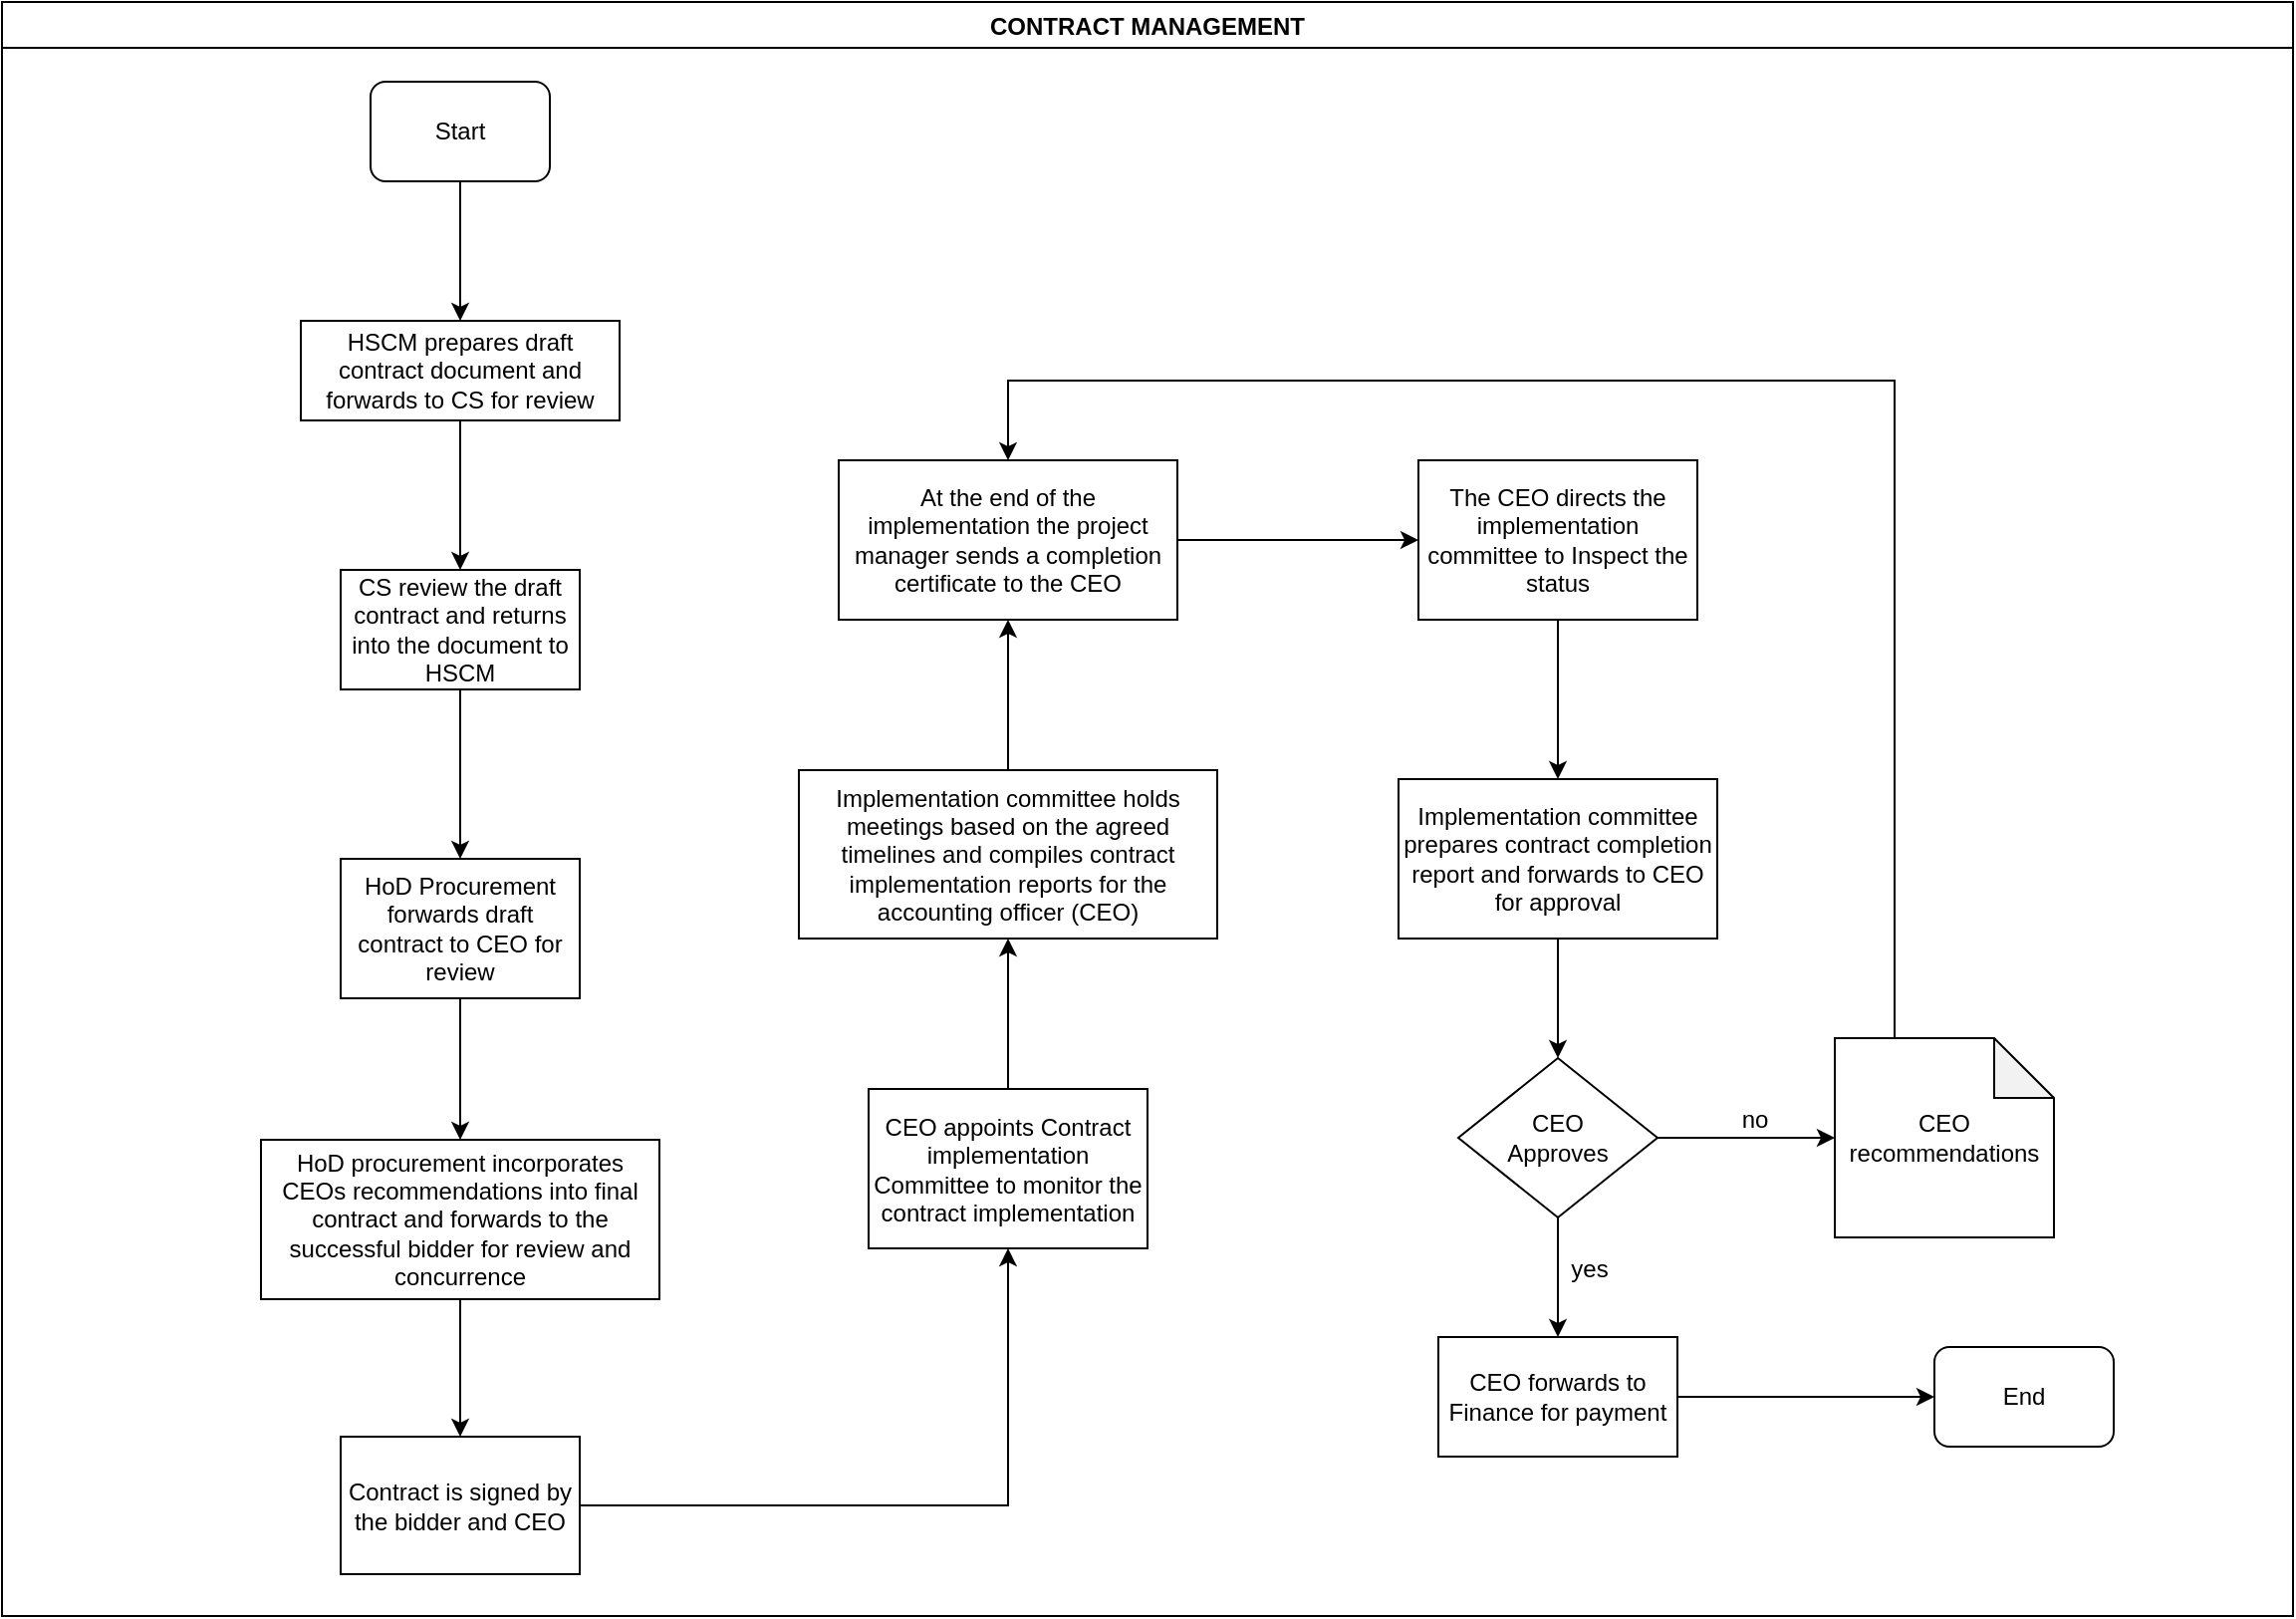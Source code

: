 <mxfile version="14.0.0" type="github">
  <diagram id="j9NaWDG-PyvncAnLxbCq" name="Page-1">
    <mxGraphModel dx="1038" dy="547" grid="1" gridSize="10" guides="1" tooltips="1" connect="1" arrows="1" fold="1" page="1" pageScale="1" pageWidth="1169" pageHeight="827" math="0" shadow="0">
      <root>
        <mxCell id="0" />
        <mxCell id="1" parent="0" />
        <mxCell id="UBPsL0NpM_ScLO13zL5S-83" value="CONTRACT MANAGEMENT" style="swimlane;" vertex="1" parent="1">
          <mxGeometry x="10" y="10" width="1150" height="810" as="geometry" />
        </mxCell>
        <mxCell id="UBPsL0NpM_ScLO13zL5S-84" value="Start" style="rounded=1;whiteSpace=wrap;html=1;" vertex="1" parent="UBPsL0NpM_ScLO13zL5S-83">
          <mxGeometry x="185" y="40" width="90" height="50" as="geometry" />
        </mxCell>
        <mxCell id="UBPsL0NpM_ScLO13zL5S-85" value="HSCM prepares draft contract document and forwards to CS for review" style="rounded=0;whiteSpace=wrap;html=1;" vertex="1" parent="UBPsL0NpM_ScLO13zL5S-83">
          <mxGeometry x="150" y="160" width="160" height="50" as="geometry" />
        </mxCell>
        <mxCell id="UBPsL0NpM_ScLO13zL5S-86" value="" style="edgeStyle=orthogonalEdgeStyle;rounded=0;orthogonalLoop=1;jettySize=auto;html=1;" edge="1" parent="UBPsL0NpM_ScLO13zL5S-83" source="UBPsL0NpM_ScLO13zL5S-84" target="UBPsL0NpM_ScLO13zL5S-85">
          <mxGeometry relative="1" as="geometry">
            <mxPoint x="230" y="165" as="targetPoint" />
          </mxGeometry>
        </mxCell>
        <mxCell id="UBPsL0NpM_ScLO13zL5S-87" value="HoD Procurement forwards draft contract to CEO for review" style="whiteSpace=wrap;html=1;rounded=0;" vertex="1" parent="UBPsL0NpM_ScLO13zL5S-83">
          <mxGeometry x="170" y="430" width="120" height="70" as="geometry" />
        </mxCell>
        <mxCell id="UBPsL0NpM_ScLO13zL5S-89" value="HoD procurement incorporates CEOs recommendations into final contract and forwards to the successful bidder for review and concurrence" style="whiteSpace=wrap;html=1;rounded=0;" vertex="1" parent="UBPsL0NpM_ScLO13zL5S-83">
          <mxGeometry x="130" y="571" width="200" height="80" as="geometry" />
        </mxCell>
        <mxCell id="UBPsL0NpM_ScLO13zL5S-90" value="" style="edgeStyle=orthogonalEdgeStyle;rounded=0;orthogonalLoop=1;jettySize=auto;html=1;" edge="1" parent="UBPsL0NpM_ScLO13zL5S-83" source="UBPsL0NpM_ScLO13zL5S-87" target="UBPsL0NpM_ScLO13zL5S-89">
          <mxGeometry relative="1" as="geometry" />
        </mxCell>
        <mxCell id="UBPsL0NpM_ScLO13zL5S-91" value="Contract is signed by the bidder and CEO" style="whiteSpace=wrap;html=1;rounded=0;" vertex="1" parent="UBPsL0NpM_ScLO13zL5S-83">
          <mxGeometry x="170" y="720" width="120" height="69" as="geometry" />
        </mxCell>
        <mxCell id="UBPsL0NpM_ScLO13zL5S-92" value="" style="edgeStyle=orthogonalEdgeStyle;rounded=0;orthogonalLoop=1;jettySize=auto;html=1;" edge="1" parent="UBPsL0NpM_ScLO13zL5S-83" source="UBPsL0NpM_ScLO13zL5S-89" target="UBPsL0NpM_ScLO13zL5S-91">
          <mxGeometry relative="1" as="geometry" />
        </mxCell>
        <mxCell id="UBPsL0NpM_ScLO13zL5S-93" value="CEO appoints Contract implementation Committee to monitor the contract implementation" style="whiteSpace=wrap;html=1;rounded=0;" vertex="1" parent="UBPsL0NpM_ScLO13zL5S-83">
          <mxGeometry x="435" y="545.5" width="140" height="80" as="geometry" />
        </mxCell>
        <mxCell id="UBPsL0NpM_ScLO13zL5S-94" value="" style="edgeStyle=orthogonalEdgeStyle;rounded=0;orthogonalLoop=1;jettySize=auto;html=1;" edge="1" parent="UBPsL0NpM_ScLO13zL5S-83" source="UBPsL0NpM_ScLO13zL5S-91" target="UBPsL0NpM_ScLO13zL5S-93">
          <mxGeometry relative="1" as="geometry" />
        </mxCell>
        <mxCell id="UBPsL0NpM_ScLO13zL5S-95" value="&lt;div&gt;CEO&lt;/div&gt;&lt;div&gt;Approves&lt;/div&gt;" style="rhombus;whiteSpace=wrap;html=1;rounded=0;" vertex="1" parent="UBPsL0NpM_ScLO13zL5S-83">
          <mxGeometry x="731" y="530" width="100" height="80" as="geometry" />
        </mxCell>
        <mxCell id="UBPsL0NpM_ScLO13zL5S-96" value="CEO forwards to Finance for payment" style="whiteSpace=wrap;html=1;rounded=0;" vertex="1" parent="UBPsL0NpM_ScLO13zL5S-83">
          <mxGeometry x="721" y="670" width="120" height="60" as="geometry" />
        </mxCell>
        <mxCell id="UBPsL0NpM_ScLO13zL5S-97" value="" style="edgeStyle=orthogonalEdgeStyle;rounded=0;orthogonalLoop=1;jettySize=auto;html=1;" edge="1" parent="UBPsL0NpM_ScLO13zL5S-83" source="UBPsL0NpM_ScLO13zL5S-95" target="UBPsL0NpM_ScLO13zL5S-96">
          <mxGeometry relative="1" as="geometry" />
        </mxCell>
        <mxCell id="UBPsL0NpM_ScLO13zL5S-98" value="yes" style="text;html=1;strokeColor=none;fillColor=none;align=center;verticalAlign=middle;whiteSpace=wrap;rounded=0;" vertex="1" parent="UBPsL0NpM_ScLO13zL5S-83">
          <mxGeometry x="777" y="625.5" width="40" height="20" as="geometry" />
        </mxCell>
        <mxCell id="UBPsL0NpM_ScLO13zL5S-99" value="no" style="text;html=1;strokeColor=none;fillColor=none;align=center;verticalAlign=middle;whiteSpace=wrap;rounded=0;" vertex="1" parent="UBPsL0NpM_ScLO13zL5S-83">
          <mxGeometry x="860" y="551" width="40" height="20" as="geometry" />
        </mxCell>
        <mxCell id="UBPsL0NpM_ScLO13zL5S-100" value="CEO recommendations " style="shape=note;whiteSpace=wrap;html=1;backgroundOutline=1;darkOpacity=0.05;" vertex="1" parent="UBPsL0NpM_ScLO13zL5S-83">
          <mxGeometry x="920" y="520" width="110" height="100" as="geometry" />
        </mxCell>
        <mxCell id="UBPsL0NpM_ScLO13zL5S-101" value="" style="edgeStyle=orthogonalEdgeStyle;rounded=0;orthogonalLoop=1;jettySize=auto;html=1;entryX=0;entryY=0.5;entryDx=0;entryDy=0;entryPerimeter=0;" edge="1" parent="UBPsL0NpM_ScLO13zL5S-83" source="UBPsL0NpM_ScLO13zL5S-95" target="UBPsL0NpM_ScLO13zL5S-100">
          <mxGeometry relative="1" as="geometry">
            <mxPoint x="911" y="570" as="targetPoint" />
          </mxGeometry>
        </mxCell>
        <mxCell id="UBPsL0NpM_ScLO13zL5S-102" value="End" style="rounded=1;whiteSpace=wrap;html=1;" vertex="1" parent="UBPsL0NpM_ScLO13zL5S-83">
          <mxGeometry x="970" y="675" width="90" height="50" as="geometry" />
        </mxCell>
        <mxCell id="UBPsL0NpM_ScLO13zL5S-103" value="" style="edgeStyle=orthogonalEdgeStyle;rounded=0;orthogonalLoop=1;jettySize=auto;html=1;entryX=0;entryY=0.5;entryDx=0;entryDy=0;" edge="1" parent="UBPsL0NpM_ScLO13zL5S-83" source="UBPsL0NpM_ScLO13zL5S-96" target="UBPsL0NpM_ScLO13zL5S-102">
          <mxGeometry relative="1" as="geometry">
            <mxPoint x="921" y="700" as="targetPoint" />
          </mxGeometry>
        </mxCell>
        <mxCell id="UBPsL0NpM_ScLO13zL5S-104" value="" style="edgeStyle=orthogonalEdgeStyle;rounded=0;orthogonalLoop=1;jettySize=auto;html=1;" edge="1" parent="1" source="UBPsL0NpM_ScLO13zL5S-105" target="UBPsL0NpM_ScLO13zL5S-108">
          <mxGeometry relative="1" as="geometry" />
        </mxCell>
        <mxCell id="UBPsL0NpM_ScLO13zL5S-105" value="Implementation committee holds meetings based on the agreed timelines and compiles contract implementation reports for the accounting officer (CEO)" style="whiteSpace=wrap;html=1;rounded=0;" vertex="1" parent="1">
          <mxGeometry x="410" y="395.5" width="210" height="84.5" as="geometry" />
        </mxCell>
        <mxCell id="UBPsL0NpM_ScLO13zL5S-106" value="" style="edgeStyle=orthogonalEdgeStyle;rounded=0;orthogonalLoop=1;jettySize=auto;html=1;" edge="1" parent="1" source="UBPsL0NpM_ScLO13zL5S-93" target="UBPsL0NpM_ScLO13zL5S-105">
          <mxGeometry relative="1" as="geometry" />
        </mxCell>
        <mxCell id="UBPsL0NpM_ScLO13zL5S-107" value="" style="edgeStyle=orthogonalEdgeStyle;rounded=0;orthogonalLoop=1;jettySize=auto;html=1;" edge="1" parent="1" source="UBPsL0NpM_ScLO13zL5S-108" target="UBPsL0NpM_ScLO13zL5S-110">
          <mxGeometry relative="1" as="geometry" />
        </mxCell>
        <mxCell id="UBPsL0NpM_ScLO13zL5S-108" value="At the end of the implementation the project manager sends a completion certificate to the CEO" style="whiteSpace=wrap;html=1;rounded=0;" vertex="1" parent="1">
          <mxGeometry x="430" y="240" width="170" height="80" as="geometry" />
        </mxCell>
        <mxCell id="UBPsL0NpM_ScLO13zL5S-109" value="" style="edgeStyle=orthogonalEdgeStyle;rounded=0;orthogonalLoop=1;jettySize=auto;html=1;" edge="1" parent="1" source="UBPsL0NpM_ScLO13zL5S-110" target="UBPsL0NpM_ScLO13zL5S-112">
          <mxGeometry relative="1" as="geometry" />
        </mxCell>
        <mxCell id="UBPsL0NpM_ScLO13zL5S-110" value="The CEO directs the implementation committee to Inspect the status" style="whiteSpace=wrap;html=1;rounded=0;" vertex="1" parent="1">
          <mxGeometry x="721" y="240" width="140" height="80" as="geometry" />
        </mxCell>
        <mxCell id="UBPsL0NpM_ScLO13zL5S-111" value="" style="edgeStyle=orthogonalEdgeStyle;rounded=0;orthogonalLoop=1;jettySize=auto;html=1;" edge="1" parent="1" source="UBPsL0NpM_ScLO13zL5S-112" target="UBPsL0NpM_ScLO13zL5S-95">
          <mxGeometry relative="1" as="geometry" />
        </mxCell>
        <mxCell id="UBPsL0NpM_ScLO13zL5S-112" value="Implementation committee prepares contract completion report and forwards to CEO for approval" style="whiteSpace=wrap;html=1;rounded=0;" vertex="1" parent="1">
          <mxGeometry x="711" y="400" width="160" height="80" as="geometry" />
        </mxCell>
        <mxCell id="UBPsL0NpM_ScLO13zL5S-113" value="" style="edgeStyle=orthogonalEdgeStyle;rounded=0;orthogonalLoop=1;jettySize=auto;html=1;entryX=0.5;entryY=0;entryDx=0;entryDy=0;" edge="1" parent="1" source="UBPsL0NpM_ScLO13zL5S-100" target="UBPsL0NpM_ScLO13zL5S-108">
          <mxGeometry relative="1" as="geometry">
            <mxPoint x="970" y="430" as="targetPoint" />
            <Array as="points">
              <mxPoint x="960" y="200" />
              <mxPoint x="515" y="200" />
            </Array>
          </mxGeometry>
        </mxCell>
        <mxCell id="UBPsL0NpM_ScLO13zL5S-117" value="" style="edgeStyle=orthogonalEdgeStyle;rounded=0;orthogonalLoop=1;jettySize=auto;html=1;entryX=0.5;entryY=0;entryDx=0;entryDy=0;" edge="1" parent="1" source="UBPsL0NpM_ScLO13zL5S-114" target="UBPsL0NpM_ScLO13zL5S-87">
          <mxGeometry relative="1" as="geometry">
            <mxPoint x="240" y="435" as="targetPoint" />
          </mxGeometry>
        </mxCell>
        <mxCell id="UBPsL0NpM_ScLO13zL5S-114" value="CS review the draft contract and returns into the document to HSCM" style="whiteSpace=wrap;html=1;rounded=0;" vertex="1" parent="1">
          <mxGeometry x="180" y="295" width="120" height="60" as="geometry" />
        </mxCell>
        <mxCell id="UBPsL0NpM_ScLO13zL5S-115" value="" style="edgeStyle=orthogonalEdgeStyle;rounded=0;orthogonalLoop=1;jettySize=auto;html=1;" edge="1" parent="1" source="UBPsL0NpM_ScLO13zL5S-85" target="UBPsL0NpM_ScLO13zL5S-114">
          <mxGeometry relative="1" as="geometry" />
        </mxCell>
      </root>
    </mxGraphModel>
  </diagram>
</mxfile>
